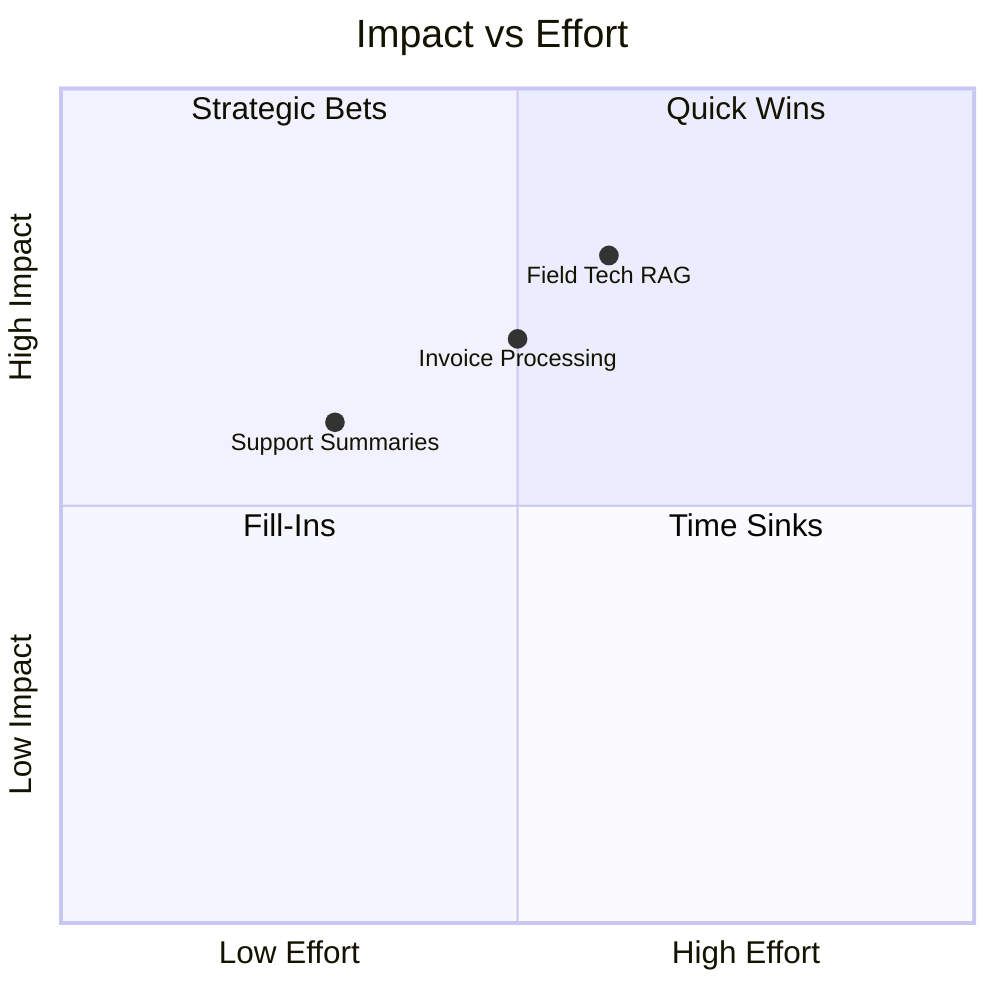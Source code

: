 quadrantChart
    title Impact vs Effort
    x-axis Low Effort --> High Effort
    y-axis Low Impact --> High Impact
    quadrant-1 Quick Wins
    quadrant-2 Strategic Bets
    quadrant-3 Fill-Ins
    quadrant-4 Time Sinks
    "Support Summaries" : [0.3, 0.6]
    "Invoice Processing" : [0.5, 0.7]
    "Field Tech RAG" : [0.6, 0.8]